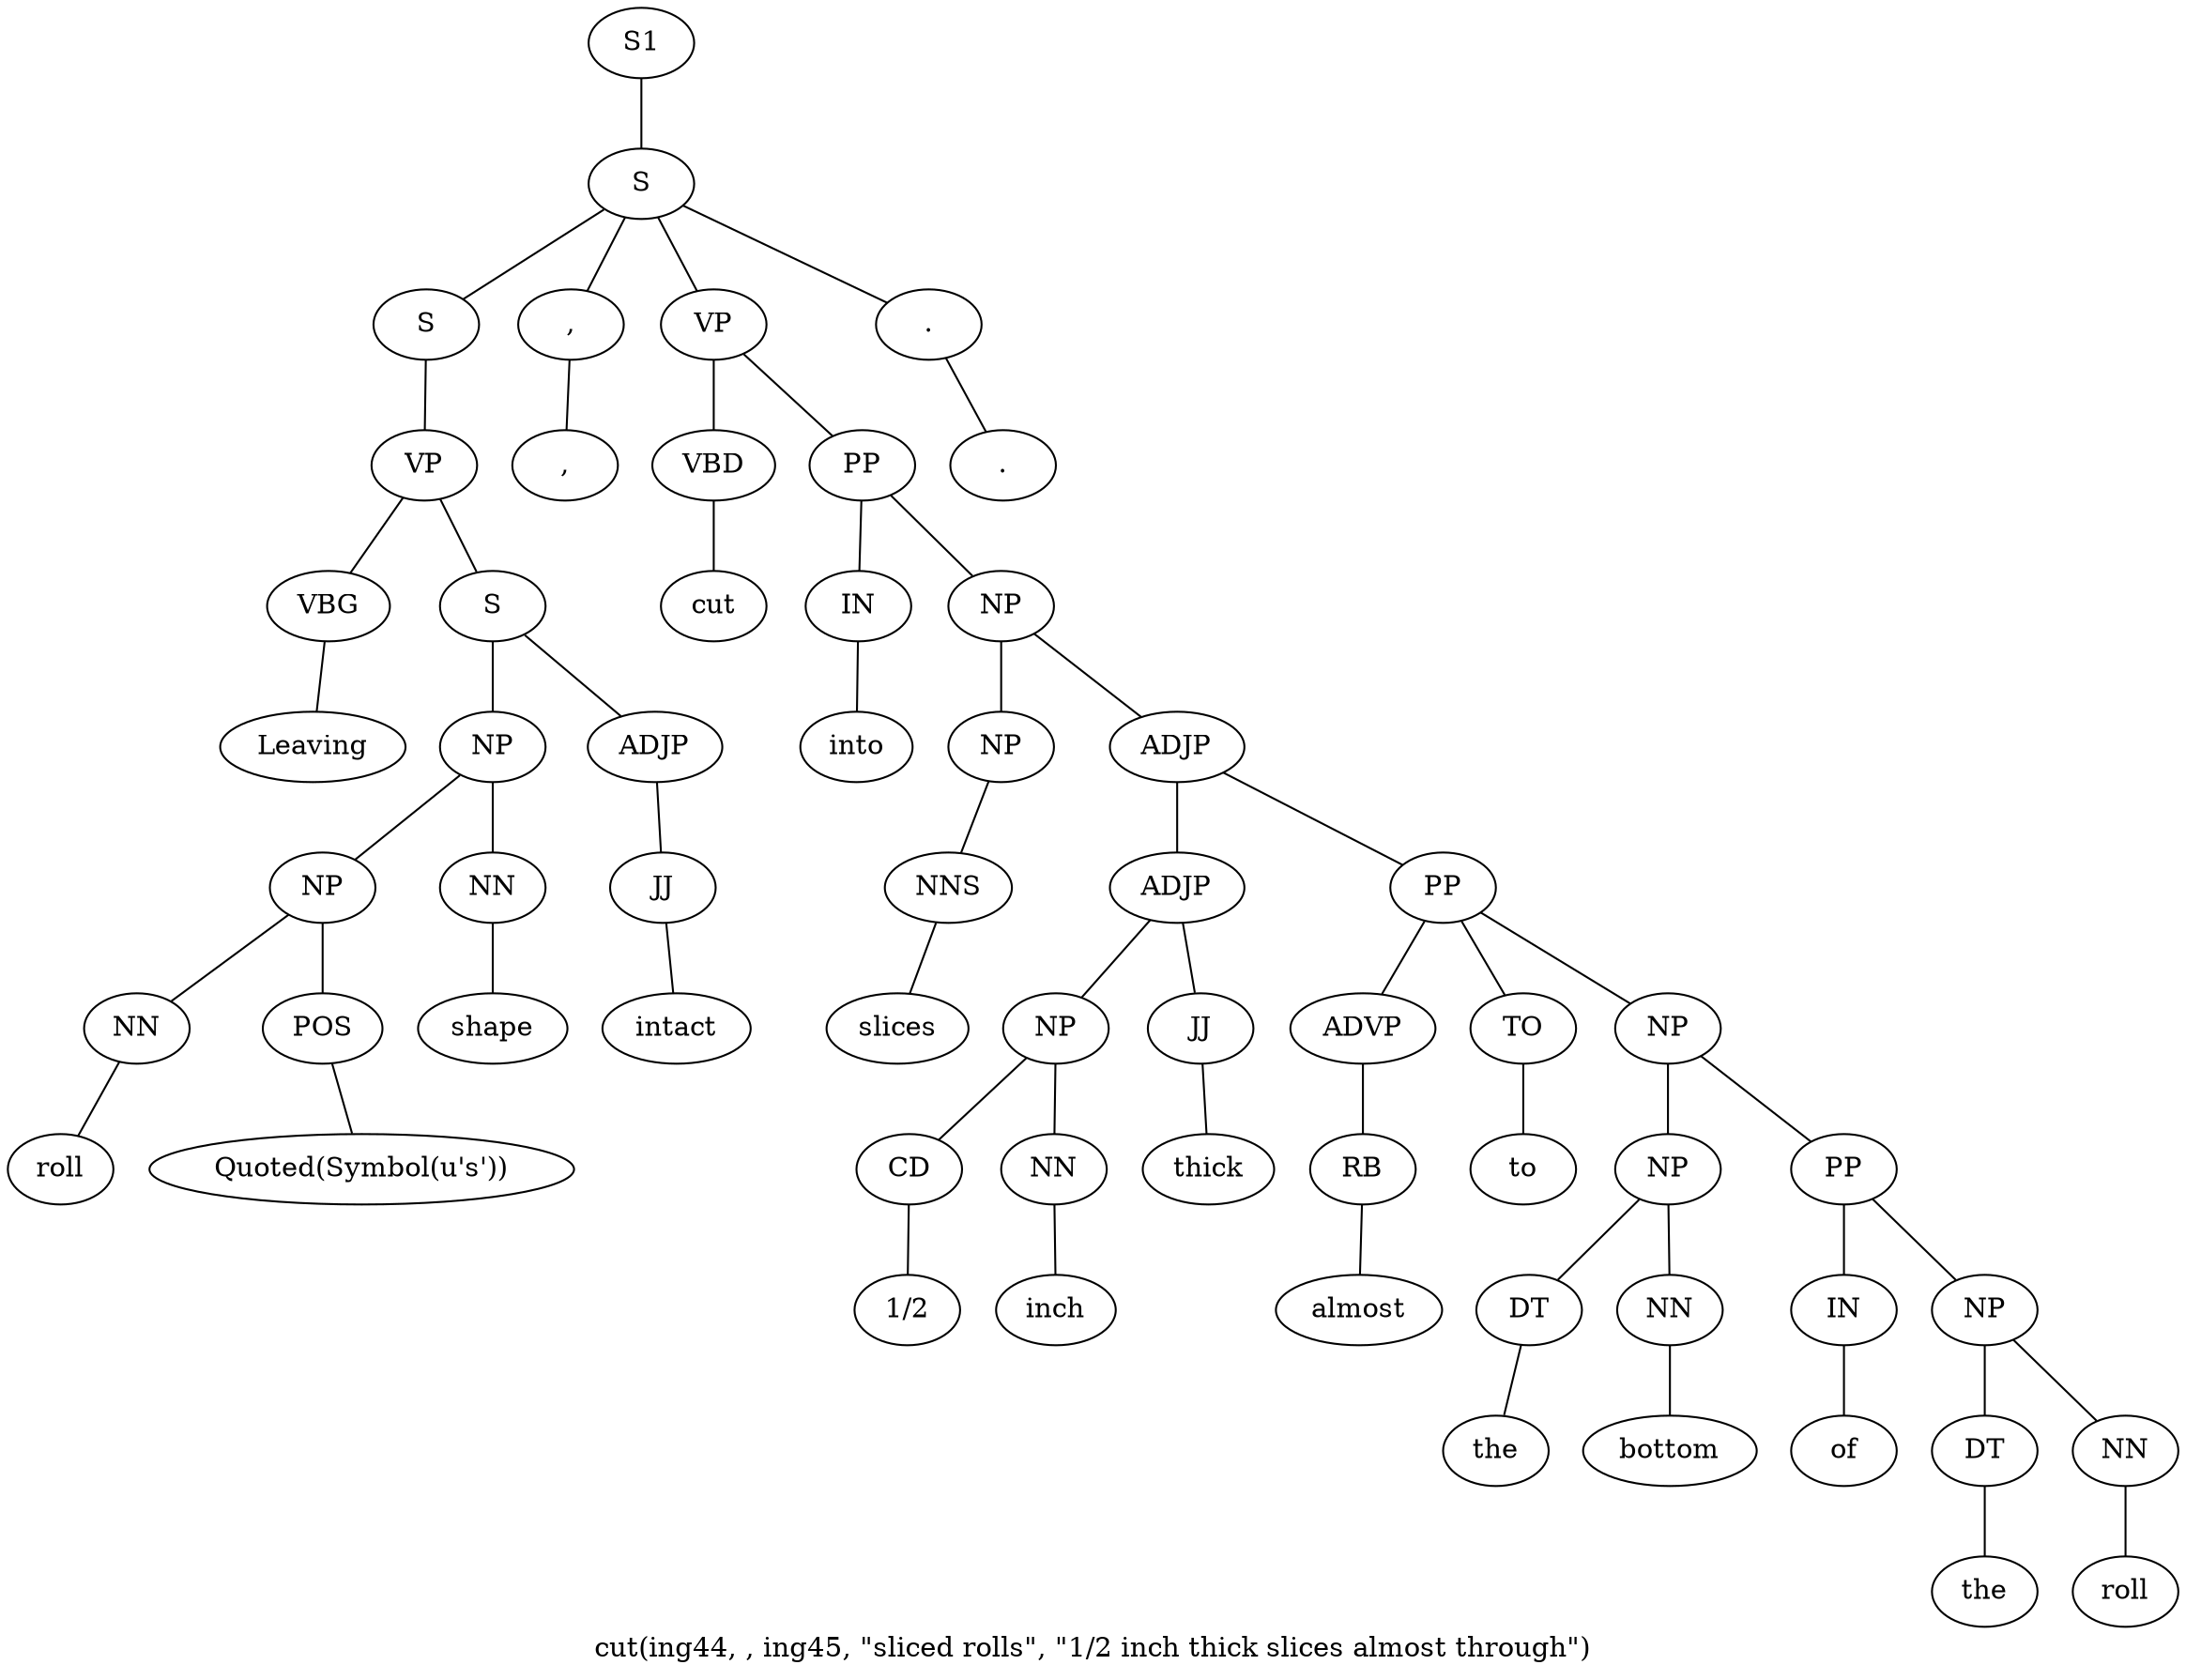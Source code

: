 graph SyntaxGraph {
	label = "cut(ing44, , ing45, \"sliced rolls\", \"1/2 inch thick slices almost through\")";
	Node0 [label="S1"];
	Node1 [label="S"];
	Node2 [label="S"];
	Node3 [label="VP"];
	Node4 [label="VBG"];
	Node5 [label="Leaving"];
	Node6 [label="S"];
	Node7 [label="NP"];
	Node8 [label="NP"];
	Node9 [label="NN"];
	Node10 [label="roll"];
	Node11 [label="POS"];
	Node12 [label="Quoted(Symbol(u's'))"];
	Node13 [label="NN"];
	Node14 [label="shape"];
	Node15 [label="ADJP"];
	Node16 [label="JJ"];
	Node17 [label="intact"];
	Node18 [label=","];
	Node19 [label=","];
	Node20 [label="VP"];
	Node21 [label="VBD"];
	Node22 [label="cut"];
	Node23 [label="PP"];
	Node24 [label="IN"];
	Node25 [label="into"];
	Node26 [label="NP"];
	Node27 [label="NP"];
	Node28 [label="NNS"];
	Node29 [label="slices"];
	Node30 [label="ADJP"];
	Node31 [label="ADJP"];
	Node32 [label="NP"];
	Node33 [label="CD"];
	Node34 [label="1/2"];
	Node35 [label="NN"];
	Node36 [label="inch"];
	Node37 [label="JJ"];
	Node38 [label="thick"];
	Node39 [label="PP"];
	Node40 [label="ADVP"];
	Node41 [label="RB"];
	Node42 [label="almost"];
	Node43 [label="TO"];
	Node44 [label="to"];
	Node45 [label="NP"];
	Node46 [label="NP"];
	Node47 [label="DT"];
	Node48 [label="the"];
	Node49 [label="NN"];
	Node50 [label="bottom"];
	Node51 [label="PP"];
	Node52 [label="IN"];
	Node53 [label="of"];
	Node54 [label="NP"];
	Node55 [label="DT"];
	Node56 [label="the"];
	Node57 [label="NN"];
	Node58 [label="roll"];
	Node59 [label="."];
	Node60 [label="."];

	Node0 -- Node1;
	Node1 -- Node2;
	Node1 -- Node18;
	Node1 -- Node20;
	Node1 -- Node59;
	Node2 -- Node3;
	Node3 -- Node4;
	Node3 -- Node6;
	Node4 -- Node5;
	Node6 -- Node7;
	Node6 -- Node15;
	Node7 -- Node8;
	Node7 -- Node13;
	Node8 -- Node9;
	Node8 -- Node11;
	Node9 -- Node10;
	Node11 -- Node12;
	Node13 -- Node14;
	Node15 -- Node16;
	Node16 -- Node17;
	Node18 -- Node19;
	Node20 -- Node21;
	Node20 -- Node23;
	Node21 -- Node22;
	Node23 -- Node24;
	Node23 -- Node26;
	Node24 -- Node25;
	Node26 -- Node27;
	Node26 -- Node30;
	Node27 -- Node28;
	Node28 -- Node29;
	Node30 -- Node31;
	Node30 -- Node39;
	Node31 -- Node32;
	Node31 -- Node37;
	Node32 -- Node33;
	Node32 -- Node35;
	Node33 -- Node34;
	Node35 -- Node36;
	Node37 -- Node38;
	Node39 -- Node40;
	Node39 -- Node43;
	Node39 -- Node45;
	Node40 -- Node41;
	Node41 -- Node42;
	Node43 -- Node44;
	Node45 -- Node46;
	Node45 -- Node51;
	Node46 -- Node47;
	Node46 -- Node49;
	Node47 -- Node48;
	Node49 -- Node50;
	Node51 -- Node52;
	Node51 -- Node54;
	Node52 -- Node53;
	Node54 -- Node55;
	Node54 -- Node57;
	Node55 -- Node56;
	Node57 -- Node58;
	Node59 -- Node60;
}